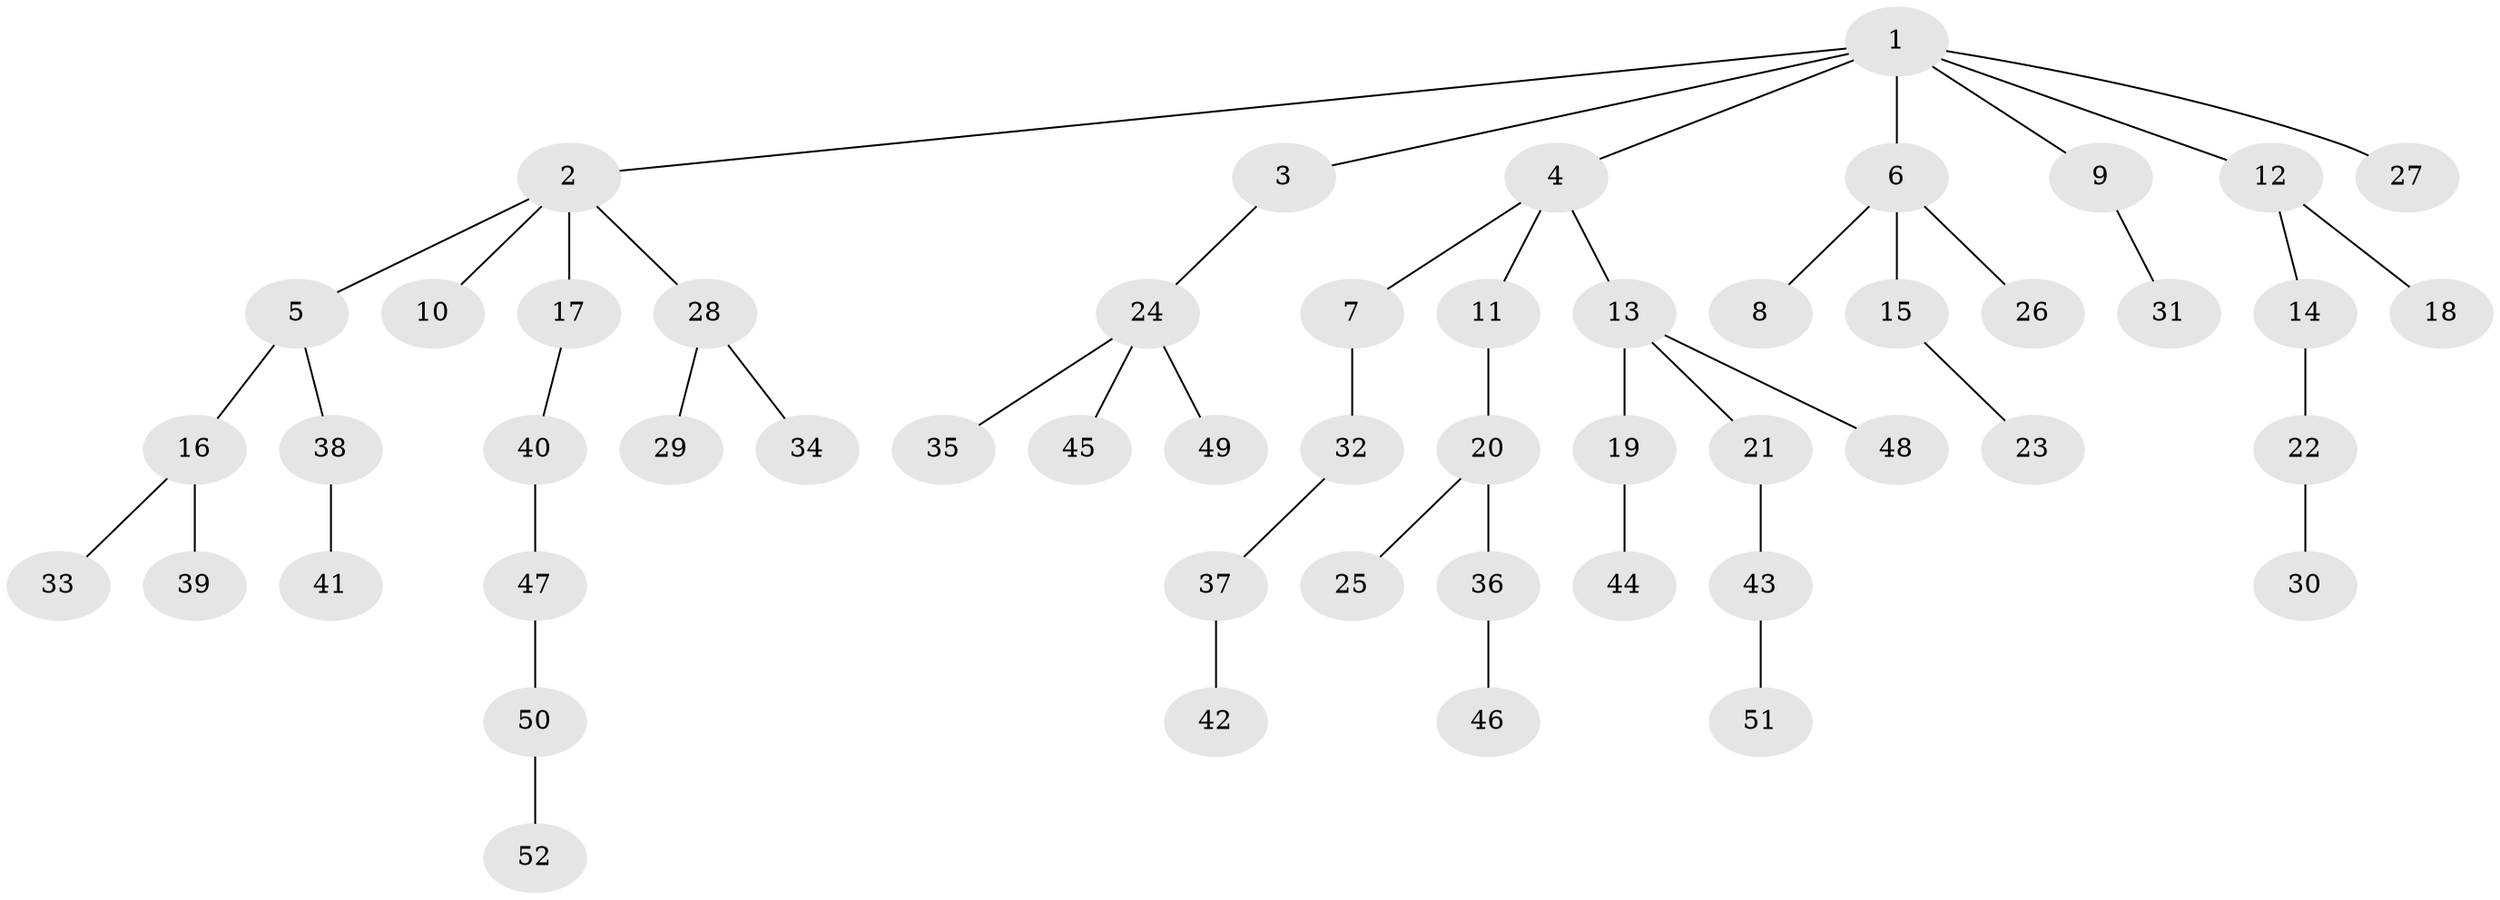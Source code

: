 // coarse degree distribution, {1: 0.47619047619047616, 2: 0.3333333333333333, 5: 0.047619047619047616, 4: 0.09523809523809523, 3: 0.047619047619047616}
// Generated by graph-tools (version 1.1) at 2025/37/03/04/25 23:37:20]
// undirected, 52 vertices, 51 edges
graph export_dot {
  node [color=gray90,style=filled];
  1;
  2;
  3;
  4;
  5;
  6;
  7;
  8;
  9;
  10;
  11;
  12;
  13;
  14;
  15;
  16;
  17;
  18;
  19;
  20;
  21;
  22;
  23;
  24;
  25;
  26;
  27;
  28;
  29;
  30;
  31;
  32;
  33;
  34;
  35;
  36;
  37;
  38;
  39;
  40;
  41;
  42;
  43;
  44;
  45;
  46;
  47;
  48;
  49;
  50;
  51;
  52;
  1 -- 2;
  1 -- 3;
  1 -- 4;
  1 -- 6;
  1 -- 9;
  1 -- 12;
  1 -- 27;
  2 -- 5;
  2 -- 10;
  2 -- 17;
  2 -- 28;
  3 -- 24;
  4 -- 7;
  4 -- 11;
  4 -- 13;
  5 -- 16;
  5 -- 38;
  6 -- 8;
  6 -- 15;
  6 -- 26;
  7 -- 32;
  9 -- 31;
  11 -- 20;
  12 -- 14;
  12 -- 18;
  13 -- 19;
  13 -- 21;
  13 -- 48;
  14 -- 22;
  15 -- 23;
  16 -- 33;
  16 -- 39;
  17 -- 40;
  19 -- 44;
  20 -- 25;
  20 -- 36;
  21 -- 43;
  22 -- 30;
  24 -- 35;
  24 -- 45;
  24 -- 49;
  28 -- 29;
  28 -- 34;
  32 -- 37;
  36 -- 46;
  37 -- 42;
  38 -- 41;
  40 -- 47;
  43 -- 51;
  47 -- 50;
  50 -- 52;
}
